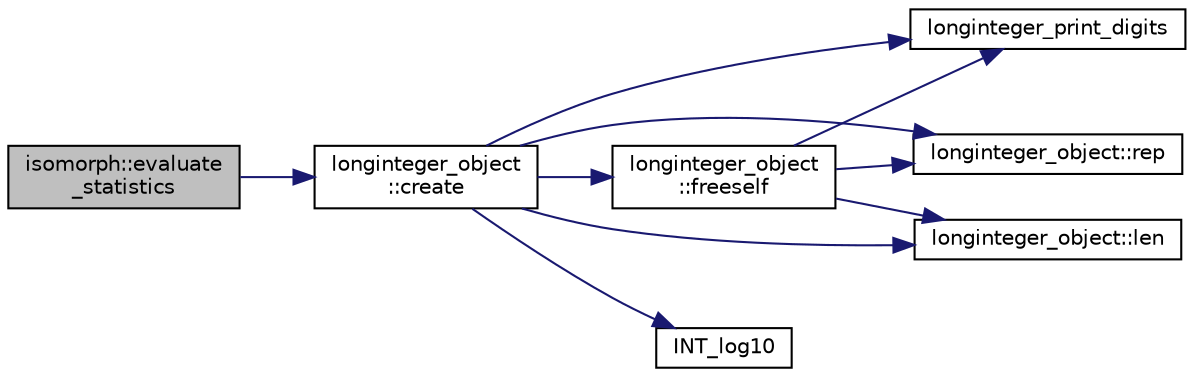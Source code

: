 digraph "isomorph::evaluate_statistics"
{
  edge [fontname="Helvetica",fontsize="10",labelfontname="Helvetica",labelfontsize="10"];
  node [fontname="Helvetica",fontsize="10",shape=record];
  rankdir="LR";
  Node2346 [label="isomorph::evaluate\l_statistics",height=0.2,width=0.4,color="black", fillcolor="grey75", style="filled", fontcolor="black"];
  Node2346 -> Node2347 [color="midnightblue",fontsize="10",style="solid",fontname="Helvetica"];
  Node2347 [label="longinteger_object\l::create",height=0.2,width=0.4,color="black", fillcolor="white", style="filled",URL="$dd/d7e/classlonginteger__object.html#a95d2eebc60849c3963a49298b1f498c2"];
  Node2347 -> Node2348 [color="midnightblue",fontsize="10",style="solid",fontname="Helvetica"];
  Node2348 [label="longinteger_object\l::freeself",height=0.2,width=0.4,color="black", fillcolor="white", style="filled",URL="$dd/d7e/classlonginteger__object.html#a06450f8c4795d81da6d680830ef958a1"];
  Node2348 -> Node2349 [color="midnightblue",fontsize="10",style="solid",fontname="Helvetica"];
  Node2349 [label="longinteger_print_digits",height=0.2,width=0.4,color="black", fillcolor="white", style="filled",URL="$de/dc5/algebra__and__number__theory_8h.html#ac2bac7b12f5b6440b8dad275cd7a157d"];
  Node2348 -> Node2350 [color="midnightblue",fontsize="10",style="solid",fontname="Helvetica"];
  Node2350 [label="longinteger_object::rep",height=0.2,width=0.4,color="black", fillcolor="white", style="filled",URL="$dd/d7e/classlonginteger__object.html#a3ecaf12738cc721d281c416503f241e2"];
  Node2348 -> Node2351 [color="midnightblue",fontsize="10",style="solid",fontname="Helvetica"];
  Node2351 [label="longinteger_object::len",height=0.2,width=0.4,color="black", fillcolor="white", style="filled",URL="$dd/d7e/classlonginteger__object.html#a0bfeae35be8a6fd44ed7f76413596ab1"];
  Node2347 -> Node2352 [color="midnightblue",fontsize="10",style="solid",fontname="Helvetica"];
  Node2352 [label="INT_log10",height=0.2,width=0.4,color="black", fillcolor="white", style="filled",URL="$de/dc5/algebra__and__number__theory_8h.html#a98bc0a6c562370a355165d2538dac250"];
  Node2347 -> Node2349 [color="midnightblue",fontsize="10",style="solid",fontname="Helvetica"];
  Node2347 -> Node2350 [color="midnightblue",fontsize="10",style="solid",fontname="Helvetica"];
  Node2347 -> Node2351 [color="midnightblue",fontsize="10",style="solid",fontname="Helvetica"];
}
